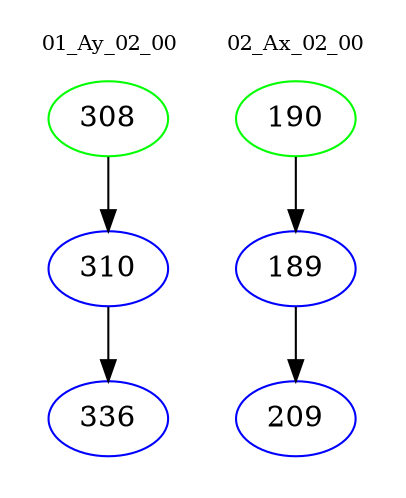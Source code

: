 digraph{
subgraph cluster_0 {
color = white
label = "01_Ay_02_00";
fontsize=10;
T0_308 [label="308", color="green"]
T0_308 -> T0_310 [color="black"]
T0_310 [label="310", color="blue"]
T0_310 -> T0_336 [color="black"]
T0_336 [label="336", color="blue"]
}
subgraph cluster_1 {
color = white
label = "02_Ax_02_00";
fontsize=10;
T1_190 [label="190", color="green"]
T1_190 -> T1_189 [color="black"]
T1_189 [label="189", color="blue"]
T1_189 -> T1_209 [color="black"]
T1_209 [label="209", color="blue"]
}
}
